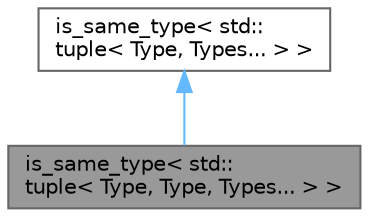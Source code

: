 digraph "is_same_type&lt; std::tuple&lt; Type, Type, Types... &gt; &gt;"
{
 // LATEX_PDF_SIZE
  bgcolor="transparent";
  edge [fontname=Helvetica,fontsize=10,labelfontname=Helvetica,labelfontsize=10];
  node [fontname=Helvetica,fontsize=10,shape=box,height=0.2,width=0.4];
  Node1 [id="Node000001",label="is_same_type\< std::\ltuple\< Type, Type, Types... \> \>",height=0.2,width=0.4,color="gray40", fillcolor="grey60", style="filled", fontcolor="black",tooltip="Recursive specialization of is_same_type to check if all types in a tuple are the same...."];
  Node2 -> Node1 [id="edge1_Node000001_Node000002",dir="back",color="steelblue1",style="solid",tooltip=" "];
  Node2 [id="Node000002",label="is_same_type\< std::\ltuple\< Type, Types... \> \>",height=0.2,width=0.4,color="gray40", fillcolor="white", style="filled",URL="$structis__same__type.html",tooltip=" "];
}
